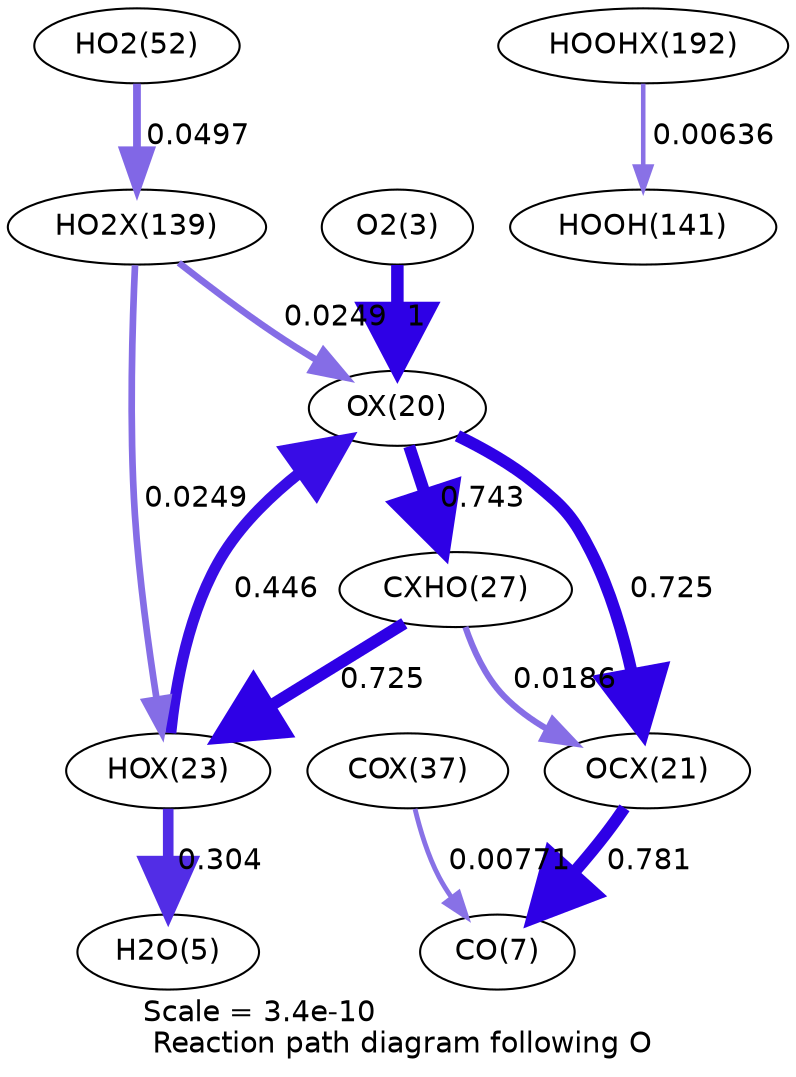 digraph reaction_paths {
center=1;
s5 -> s26[fontname="Helvetica", penwidth=6, arrowsize=3, color="0.7, 1.5, 0.9"
, label=" 1"];
s26 -> s32[fontname="Helvetica", penwidth=5.78, arrowsize=2.89, color="0.7, 1.24, 0.9"
, label=" 0.743"];
s29 -> s26[fontname="Helvetica", penwidth=5.39, arrowsize=2.69, color="0.7, 0.946, 0.9"
, label=" 0.446"];
s26 -> s27[fontname="Helvetica", penwidth=5.76, arrowsize=2.88, color="0.7, 1.22, 0.9"
, label=" 0.725"];
s40 -> s26[fontname="Helvetica", penwidth=3.21, arrowsize=1.61, color="0.7, 0.525, 0.9"
, label=" 0.0249"];
s32 -> s29[fontname="Helvetica", penwidth=5.76, arrowsize=2.88, color="0.7, 1.22, 0.9"
, label=" 0.725"];
s32 -> s27[fontname="Helvetica", penwidth=2.99, arrowsize=1.5, color="0.7, 0.519, 0.9"
, label=" 0.0186"];
s29 -> s7[fontname="Helvetica", penwidth=5.1, arrowsize=2.55, color="0.7, 0.804, 0.9"
, label=" 0.304"];
s40 -> s29[fontname="Helvetica", penwidth=3.21, arrowsize=1.61, color="0.7, 0.525, 0.9"
, label=" 0.0249"];
s27 -> s9[fontname="Helvetica", penwidth=5.81, arrowsize=2.91, color="0.7, 1.28, 0.9"
, label=" 0.781"];
s37 -> s9[fontname="Helvetica", penwidth=2.33, arrowsize=1.16, color="0.7, 0.508, 0.9"
, label=" 0.00771"];
s21 -> s40[fontname="Helvetica", penwidth=3.73, arrowsize=1.87, color="0.7, 0.55, 0.9"
, label=" 0.0497"];
s41 -> s22[fontname="Helvetica", penwidth=2.18, arrowsize=1.09, color="0.7, 0.506, 0.9"
, label=" 0.00636"];
s5 [ fontname="Helvetica", label="O2(3)"];
s7 [ fontname="Helvetica", label="H2O(5)"];
s9 [ fontname="Helvetica", label="CO(7)"];
s21 [ fontname="Helvetica", label="HO2(52)"];
s22 [ fontname="Helvetica", label="HOOH(141)"];
s26 [ fontname="Helvetica", label="OX(20)"];
s27 [ fontname="Helvetica", label="OCX(21)"];
s29 [ fontname="Helvetica", label="HOX(23)"];
s32 [ fontname="Helvetica", label="CXHO(27)"];
s37 [ fontname="Helvetica", label="COX(37)"];
s40 [ fontname="Helvetica", label="HO2X(139)"];
s41 [ fontname="Helvetica", label="HOOHX(192)"];
 label = "Scale = 3.4e-10\l Reaction path diagram following O";
 fontname = "Helvetica";
}
